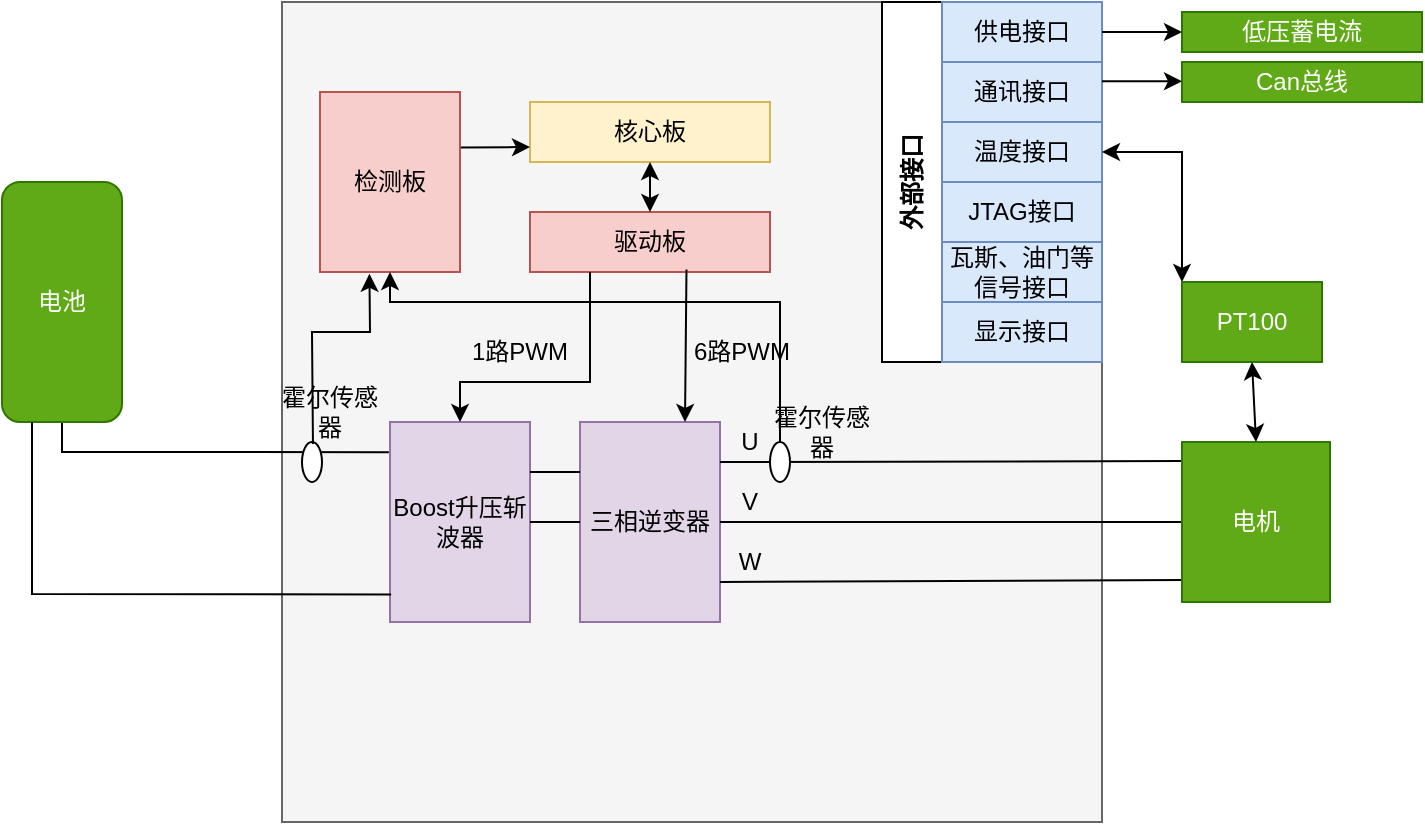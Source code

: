<mxfile version="24.4.7" type="github">
  <diagram name="第 1 页" id="rRze1lC1jGo2toAHXm1g">
    <mxGraphModel dx="875" dy="516" grid="1" gridSize="10" guides="1" tooltips="1" connect="1" arrows="1" fold="1" page="1" pageScale="1" pageWidth="827" pageHeight="1169" math="0" shadow="0">
      <root>
        <mxCell id="0" />
        <mxCell id="1" parent="0" />
        <mxCell id="cPxMvVRQ5p26HS8BnDnf-2" value="" style="whiteSpace=wrap;html=1;aspect=fixed;fillColor=#f5f5f5;fontColor=#333333;strokeColor=#666666;" vertex="1" parent="1">
          <mxGeometry x="230" y="100" width="410" height="410" as="geometry" />
        </mxCell>
        <mxCell id="cPxMvVRQ5p26HS8BnDnf-5" value="外部接口" style="swimlane;horizontal=0;whiteSpace=wrap;html=1;startSize=30;" vertex="1" parent="1">
          <mxGeometry x="530" y="100" width="110" height="180" as="geometry" />
        </mxCell>
        <mxCell id="cPxMvVRQ5p26HS8BnDnf-6" value="供电接口" style="rounded=0;whiteSpace=wrap;html=1;fillColor=#dae8fc;strokeColor=#6c8ebf;" vertex="1" parent="1">
          <mxGeometry x="560" y="100" width="80" height="30" as="geometry" />
        </mxCell>
        <mxCell id="cPxMvVRQ5p26HS8BnDnf-7" value="通讯接口" style="rounded=0;whiteSpace=wrap;html=1;fillColor=#dae8fc;strokeColor=#6c8ebf;" vertex="1" parent="1">
          <mxGeometry x="560" y="130" width="80" height="30" as="geometry" />
        </mxCell>
        <mxCell id="cPxMvVRQ5p26HS8BnDnf-8" value="温度接口" style="rounded=0;whiteSpace=wrap;html=1;fillColor=#dae8fc;strokeColor=#6c8ebf;" vertex="1" parent="1">
          <mxGeometry x="560" y="160" width="80" height="30" as="geometry" />
        </mxCell>
        <mxCell id="cPxMvVRQ5p26HS8BnDnf-11" value="核心板" style="rounded=0;whiteSpace=wrap;html=1;fillColor=#fff2cc;strokeColor=#d6b656;" vertex="1" parent="1">
          <mxGeometry x="354" y="150" width="120" height="30" as="geometry" />
        </mxCell>
        <mxCell id="cPxMvVRQ5p26HS8BnDnf-12" value="驱动板" style="rounded=0;whiteSpace=wrap;html=1;fillColor=#f8cecc;strokeColor=#b85450;" vertex="1" parent="1">
          <mxGeometry x="354" y="205" width="120" height="30" as="geometry" />
        </mxCell>
        <mxCell id="cPxMvVRQ5p26HS8BnDnf-14" value="检测板" style="rounded=0;whiteSpace=wrap;html=1;fillColor=#f8cecc;strokeColor=#b85450;" vertex="1" parent="1">
          <mxGeometry x="249" y="145" width="70" height="90" as="geometry" />
        </mxCell>
        <mxCell id="cPxMvVRQ5p26HS8BnDnf-16" value="JTAG接口" style="rounded=0;whiteSpace=wrap;html=1;fillColor=#dae8fc;strokeColor=#6c8ebf;" vertex="1" parent="1">
          <mxGeometry x="560" y="190" width="80" height="30" as="geometry" />
        </mxCell>
        <mxCell id="cPxMvVRQ5p26HS8BnDnf-17" value="Boost升压斩波器" style="rounded=0;whiteSpace=wrap;html=1;fillColor=#e1d5e7;strokeColor=#9673a6;" vertex="1" parent="1">
          <mxGeometry x="284" y="310" width="70" height="100" as="geometry" />
        </mxCell>
        <mxCell id="cPxMvVRQ5p26HS8BnDnf-18" value="三相逆变器" style="rounded=0;whiteSpace=wrap;html=1;fillColor=#e1d5e7;strokeColor=#9673a6;" vertex="1" parent="1">
          <mxGeometry x="379" y="310" width="70" height="100" as="geometry" />
        </mxCell>
        <mxCell id="cPxMvVRQ5p26HS8BnDnf-19" value="" style="endArrow=classic;html=1;rounded=0;entryX=0;entryY=0.75;entryDx=0;entryDy=0;exitX=1.006;exitY=0.309;exitDx=0;exitDy=0;exitPerimeter=0;" edge="1" parent="1" source="cPxMvVRQ5p26HS8BnDnf-14" target="cPxMvVRQ5p26HS8BnDnf-11">
          <mxGeometry width="50" height="50" relative="1" as="geometry">
            <mxPoint x="320" y="170" as="sourcePoint" />
            <mxPoint x="440" y="220" as="targetPoint" />
          </mxGeometry>
        </mxCell>
        <mxCell id="cPxMvVRQ5p26HS8BnDnf-20" value="" style="endArrow=classic;startArrow=classic;html=1;rounded=0;entryX=0.5;entryY=1;entryDx=0;entryDy=0;exitX=0.5;exitY=0;exitDx=0;exitDy=0;" edge="1" parent="1" source="cPxMvVRQ5p26HS8BnDnf-12" target="cPxMvVRQ5p26HS8BnDnf-11">
          <mxGeometry width="50" height="50" relative="1" as="geometry">
            <mxPoint x="390" y="270" as="sourcePoint" />
            <mxPoint x="440" y="220" as="targetPoint" />
          </mxGeometry>
        </mxCell>
        <mxCell id="cPxMvVRQ5p26HS8BnDnf-21" value="" style="endArrow=classic;html=1;rounded=0;exitX=0.652;exitY=0.96;exitDx=0;exitDy=0;entryX=0.75;entryY=0;entryDx=0;entryDy=0;exitPerimeter=0;" edge="1" parent="1" source="cPxMvVRQ5p26HS8BnDnf-12" target="cPxMvVRQ5p26HS8BnDnf-18">
          <mxGeometry width="50" height="50" relative="1" as="geometry">
            <mxPoint x="390" y="330" as="sourcePoint" />
            <mxPoint x="440" y="280" as="targetPoint" />
          </mxGeometry>
        </mxCell>
        <mxCell id="cPxMvVRQ5p26HS8BnDnf-25" value="6路PWM" style="text;html=1;align=center;verticalAlign=middle;whiteSpace=wrap;rounded=0;" vertex="1" parent="1">
          <mxGeometry x="430" y="260" width="60" height="30" as="geometry" />
        </mxCell>
        <mxCell id="cPxMvVRQ5p26HS8BnDnf-27" value="" style="endArrow=classic;html=1;rounded=0;exitX=0.25;exitY=1;exitDx=0;exitDy=0;entryX=0.5;entryY=0;entryDx=0;entryDy=0;" edge="1" parent="1" source="cPxMvVRQ5p26HS8BnDnf-12" target="cPxMvVRQ5p26HS8BnDnf-17">
          <mxGeometry width="50" height="50" relative="1" as="geometry">
            <mxPoint x="390" y="330" as="sourcePoint" />
            <mxPoint x="440" y="280" as="targetPoint" />
            <Array as="points">
              <mxPoint x="384" y="290" />
              <mxPoint x="319" y="290" />
            </Array>
          </mxGeometry>
        </mxCell>
        <mxCell id="cPxMvVRQ5p26HS8BnDnf-28" value="1路PWM" style="text;html=1;align=center;verticalAlign=middle;whiteSpace=wrap;rounded=0;" vertex="1" parent="1">
          <mxGeometry x="319" y="260" width="60" height="30" as="geometry" />
        </mxCell>
        <mxCell id="cPxMvVRQ5p26HS8BnDnf-29" value="" style="endArrow=none;html=1;rounded=0;exitX=1;exitY=0.25;exitDx=0;exitDy=0;entryX=0;entryY=0.25;entryDx=0;entryDy=0;" edge="1" parent="1" source="cPxMvVRQ5p26HS8BnDnf-17" target="cPxMvVRQ5p26HS8BnDnf-18">
          <mxGeometry width="50" height="50" relative="1" as="geometry">
            <mxPoint x="390" y="330" as="sourcePoint" />
            <mxPoint x="440" y="280" as="targetPoint" />
          </mxGeometry>
        </mxCell>
        <mxCell id="cPxMvVRQ5p26HS8BnDnf-30" value="" style="endArrow=none;html=1;rounded=0;entryX=0;entryY=0.5;entryDx=0;entryDy=0;exitX=1;exitY=0.5;exitDx=0;exitDy=0;" edge="1" parent="1" source="cPxMvVRQ5p26HS8BnDnf-17" target="cPxMvVRQ5p26HS8BnDnf-18">
          <mxGeometry width="50" height="50" relative="1" as="geometry">
            <mxPoint x="364" y="345" as="sourcePoint" />
            <mxPoint x="389" y="345" as="targetPoint" />
          </mxGeometry>
        </mxCell>
        <mxCell id="cPxMvVRQ5p26HS8BnDnf-32" value="" style="endArrow=none;html=1;rounded=0;exitX=1;exitY=0.25;exitDx=0;exitDy=0;entryX=0;entryY=0.119;entryDx=0;entryDy=0;entryPerimeter=0;" edge="1" parent="1" target="cPxMvVRQ5p26HS8BnDnf-36">
          <mxGeometry width="50" height="50" relative="1" as="geometry">
            <mxPoint x="449" y="330" as="sourcePoint" />
            <mxPoint x="474" y="330" as="targetPoint" />
          </mxGeometry>
        </mxCell>
        <mxCell id="cPxMvVRQ5p26HS8BnDnf-33" value="" style="endArrow=none;html=1;rounded=0;exitX=1;exitY=0.25;exitDx=0;exitDy=0;entryX=0;entryY=0.5;entryDx=0;entryDy=0;" edge="1" parent="1" target="cPxMvVRQ5p26HS8BnDnf-36">
          <mxGeometry width="50" height="50" relative="1" as="geometry">
            <mxPoint x="449" y="360" as="sourcePoint" />
            <mxPoint x="474" y="360" as="targetPoint" />
            <Array as="points">
              <mxPoint x="465" y="360" />
            </Array>
          </mxGeometry>
        </mxCell>
        <mxCell id="cPxMvVRQ5p26HS8BnDnf-34" value="" style="endArrow=none;html=1;rounded=0;exitX=1;exitY=0.25;exitDx=0;exitDy=0;entryX=0.006;entryY=0.862;entryDx=0;entryDy=0;entryPerimeter=0;" edge="1" parent="1" target="cPxMvVRQ5p26HS8BnDnf-36">
          <mxGeometry width="50" height="50" relative="1" as="geometry">
            <mxPoint x="449" y="390" as="sourcePoint" />
            <mxPoint x="474" y="390" as="targetPoint" />
          </mxGeometry>
        </mxCell>
        <mxCell id="cPxMvVRQ5p26HS8BnDnf-36" value="电机" style="rounded=0;whiteSpace=wrap;html=1;fillColor=#60a917;strokeColor=#2D7600;fontColor=#ffffff;" vertex="1" parent="1">
          <mxGeometry x="680" y="320" width="74" height="80" as="geometry" />
        </mxCell>
        <mxCell id="cPxMvVRQ5p26HS8BnDnf-37" value="U" style="text;html=1;align=center;verticalAlign=middle;whiteSpace=wrap;rounded=0;" vertex="1" parent="1">
          <mxGeometry x="449" y="310" width="30" height="20" as="geometry" />
        </mxCell>
        <mxCell id="cPxMvVRQ5p26HS8BnDnf-38" value="V" style="text;html=1;align=center;verticalAlign=middle;whiteSpace=wrap;rounded=0;" vertex="1" parent="1">
          <mxGeometry x="449" y="340" width="30" height="20" as="geometry" />
        </mxCell>
        <mxCell id="cPxMvVRQ5p26HS8BnDnf-39" value="W" style="text;html=1;align=center;verticalAlign=middle;whiteSpace=wrap;rounded=0;" vertex="1" parent="1">
          <mxGeometry x="449" y="370" width="30" height="20" as="geometry" />
        </mxCell>
        <mxCell id="cPxMvVRQ5p26HS8BnDnf-40" value="" style="ellipse;whiteSpace=wrap;html=1;" vertex="1" parent="1">
          <mxGeometry x="474" y="320" width="10" height="20" as="geometry" />
        </mxCell>
        <mxCell id="cPxMvVRQ5p26HS8BnDnf-41" value="" style="endArrow=none;html=1;rounded=0;entryX=-0.008;entryY=0.151;entryDx=0;entryDy=0;entryPerimeter=0;exitX=1;exitY=0.5;exitDx=0;exitDy=0;" edge="1" parent="1" source="cPxMvVRQ5p26HS8BnDnf-42" target="cPxMvVRQ5p26HS8BnDnf-17">
          <mxGeometry width="50" height="50" relative="1" as="geometry">
            <mxPoint x="110" y="325" as="sourcePoint" />
            <mxPoint x="420" y="280" as="targetPoint" />
            <Array as="points">
              <mxPoint x="120" y="325" />
            </Array>
          </mxGeometry>
        </mxCell>
        <mxCell id="cPxMvVRQ5p26HS8BnDnf-42" value="电池" style="rounded=1;whiteSpace=wrap;html=1;direction=south;fillColor=#60a917;fontColor=#ffffff;strokeColor=#2D7600;" vertex="1" parent="1">
          <mxGeometry x="90" y="190" width="60" height="120" as="geometry" />
        </mxCell>
        <mxCell id="cPxMvVRQ5p26HS8BnDnf-43" value="" style="endArrow=none;html=1;rounded=0;entryX=1;entryY=0.75;entryDx=0;entryDy=0;exitX=0.008;exitY=0.863;exitDx=0;exitDy=0;exitPerimeter=0;" edge="1" parent="1" source="cPxMvVRQ5p26HS8BnDnf-17" target="cPxMvVRQ5p26HS8BnDnf-42">
          <mxGeometry width="50" height="50" relative="1" as="geometry">
            <mxPoint x="280" y="395" as="sourcePoint" />
            <mxPoint x="420" y="280" as="targetPoint" />
            <Array as="points">
              <mxPoint x="105" y="396" />
            </Array>
          </mxGeometry>
        </mxCell>
        <mxCell id="cPxMvVRQ5p26HS8BnDnf-44" value="" style="ellipse;whiteSpace=wrap;html=1;direction=west;" vertex="1" parent="1">
          <mxGeometry x="240" y="320" width="10" height="20" as="geometry" />
        </mxCell>
        <mxCell id="cPxMvVRQ5p26HS8BnDnf-46" value="" style="endArrow=classic;html=1;rounded=0;exitX=0.358;exitY=1.033;exitDx=0;exitDy=0;entryX=0.353;entryY=1.01;entryDx=0;entryDy=0;exitPerimeter=0;entryPerimeter=0;" edge="1" parent="1" source="cPxMvVRQ5p26HS8BnDnf-48" target="cPxMvVRQ5p26HS8BnDnf-14">
          <mxGeometry width="50" height="50" relative="1" as="geometry">
            <mxPoint x="249" y="325" as="sourcePoint" />
            <mxPoint x="253" y="240" as="targetPoint" />
            <Array as="points">
              <mxPoint x="245" y="265" />
              <mxPoint x="274" y="265" />
            </Array>
          </mxGeometry>
        </mxCell>
        <mxCell id="cPxMvVRQ5p26HS8BnDnf-47" value="" style="endArrow=classic;html=1;rounded=0;exitX=1;exitY=0.5;exitDx=0;exitDy=0;entryX=0.5;entryY=1;entryDx=0;entryDy=0;" edge="1" parent="1" source="cPxMvVRQ5p26HS8BnDnf-37" target="cPxMvVRQ5p26HS8BnDnf-14">
          <mxGeometry width="50" height="50" relative="1" as="geometry">
            <mxPoint x="370" y="330" as="sourcePoint" />
            <mxPoint x="420" y="280" as="targetPoint" />
            <Array as="points">
              <mxPoint x="479" y="250" />
              <mxPoint x="284" y="250" />
            </Array>
          </mxGeometry>
        </mxCell>
        <mxCell id="cPxMvVRQ5p26HS8BnDnf-48" value="霍尔传感器" style="text;html=1;align=center;verticalAlign=middle;whiteSpace=wrap;rounded=0;" vertex="1" parent="1">
          <mxGeometry x="224" y="290" width="60" height="30" as="geometry" />
        </mxCell>
        <mxCell id="cPxMvVRQ5p26HS8BnDnf-49" value="霍尔传感器" style="text;html=1;align=center;verticalAlign=middle;whiteSpace=wrap;rounded=0;" vertex="1" parent="1">
          <mxGeometry x="470" y="300" width="60" height="30" as="geometry" />
        </mxCell>
        <mxCell id="cPxMvVRQ5p26HS8BnDnf-50" value="瓦斯、油门等信号接口" style="rounded=0;whiteSpace=wrap;html=1;fillColor=#dae8fc;strokeColor=#6c8ebf;" vertex="1" parent="1">
          <mxGeometry x="560" y="220" width="80" height="30" as="geometry" />
        </mxCell>
        <mxCell id="cPxMvVRQ5p26HS8BnDnf-51" value="低压蓄电流" style="rounded=0;whiteSpace=wrap;html=1;fillColor=#60a917;fontColor=#ffffff;strokeColor=#2D7600;" vertex="1" parent="1">
          <mxGeometry x="680" y="105" width="120" height="20" as="geometry" />
        </mxCell>
        <mxCell id="cPxMvVRQ5p26HS8BnDnf-52" value="Can总线" style="rounded=0;whiteSpace=wrap;html=1;fillColor=#60a917;fontColor=#ffffff;strokeColor=#2D7600;" vertex="1" parent="1">
          <mxGeometry x="680" y="130" width="120" height="20" as="geometry" />
        </mxCell>
        <mxCell id="cPxMvVRQ5p26HS8BnDnf-53" value="" style="endArrow=classic;html=1;rounded=0;entryX=0;entryY=0.5;entryDx=0;entryDy=0;" edge="1" parent="1" target="cPxMvVRQ5p26HS8BnDnf-51">
          <mxGeometry width="50" height="50" relative="1" as="geometry">
            <mxPoint x="640" y="115" as="sourcePoint" />
            <mxPoint x="680" y="115" as="targetPoint" />
          </mxGeometry>
        </mxCell>
        <mxCell id="cPxMvVRQ5p26HS8BnDnf-54" value="" style="endArrow=classic;html=1;rounded=0;entryX=0;entryY=0.5;entryDx=0;entryDy=0;" edge="1" parent="1">
          <mxGeometry width="50" height="50" relative="1" as="geometry">
            <mxPoint x="640" y="139.66" as="sourcePoint" />
            <mxPoint x="680" y="139.66" as="targetPoint" />
          </mxGeometry>
        </mxCell>
        <mxCell id="cPxMvVRQ5p26HS8BnDnf-55" value="" style="endArrow=classic;startArrow=classic;html=1;rounded=0;entryX=1;entryY=0.5;entryDx=0;entryDy=0;exitX=0;exitY=0;exitDx=0;exitDy=0;" edge="1" parent="1" source="cPxMvVRQ5p26HS8BnDnf-60" target="cPxMvVRQ5p26HS8BnDnf-8">
          <mxGeometry width="50" height="50" relative="1" as="geometry">
            <mxPoint x="680" y="280" as="sourcePoint" />
            <mxPoint x="680" y="180" as="targetPoint" />
            <Array as="points">
              <mxPoint x="680" y="175" />
            </Array>
          </mxGeometry>
        </mxCell>
        <mxCell id="cPxMvVRQ5p26HS8BnDnf-60" value="&lt;span style=&quot;color: rgba(0, 0, 0, 0); font-family: monospace; font-size: 0px; text-align: start; text-wrap: nowrap;&quot;&gt;PT100&lt;/span&gt;" style="rounded=0;whiteSpace=wrap;html=1;" vertex="1" parent="1">
          <mxGeometry x="680" y="240" width="70" height="40" as="geometry" />
        </mxCell>
        <mxCell id="cPxMvVRQ5p26HS8BnDnf-61" value="PT100" style="text;html=1;align=center;verticalAlign=middle;whiteSpace=wrap;rounded=0;fillColor=#60a917;fontColor=#ffffff;strokeColor=#2D7600;" vertex="1" parent="1">
          <mxGeometry x="680" y="240" width="70" height="40" as="geometry" />
        </mxCell>
        <mxCell id="cPxMvVRQ5p26HS8BnDnf-62" value="" style="endArrow=classic;startArrow=classic;html=1;rounded=0;exitX=0.5;exitY=0;exitDx=0;exitDy=0;entryX=0.5;entryY=1;entryDx=0;entryDy=0;" edge="1" parent="1" source="cPxMvVRQ5p26HS8BnDnf-36" target="cPxMvVRQ5p26HS8BnDnf-61">
          <mxGeometry width="50" height="50" relative="1" as="geometry">
            <mxPoint x="670" y="330" as="sourcePoint" />
            <mxPoint x="720" y="280" as="targetPoint" />
          </mxGeometry>
        </mxCell>
        <mxCell id="cPxMvVRQ5p26HS8BnDnf-64" value="显示接口" style="rounded=0;whiteSpace=wrap;html=1;fillColor=#dae8fc;strokeColor=#6c8ebf;" vertex="1" parent="1">
          <mxGeometry x="560" y="250" width="80" height="30" as="geometry" />
        </mxCell>
      </root>
    </mxGraphModel>
  </diagram>
</mxfile>
